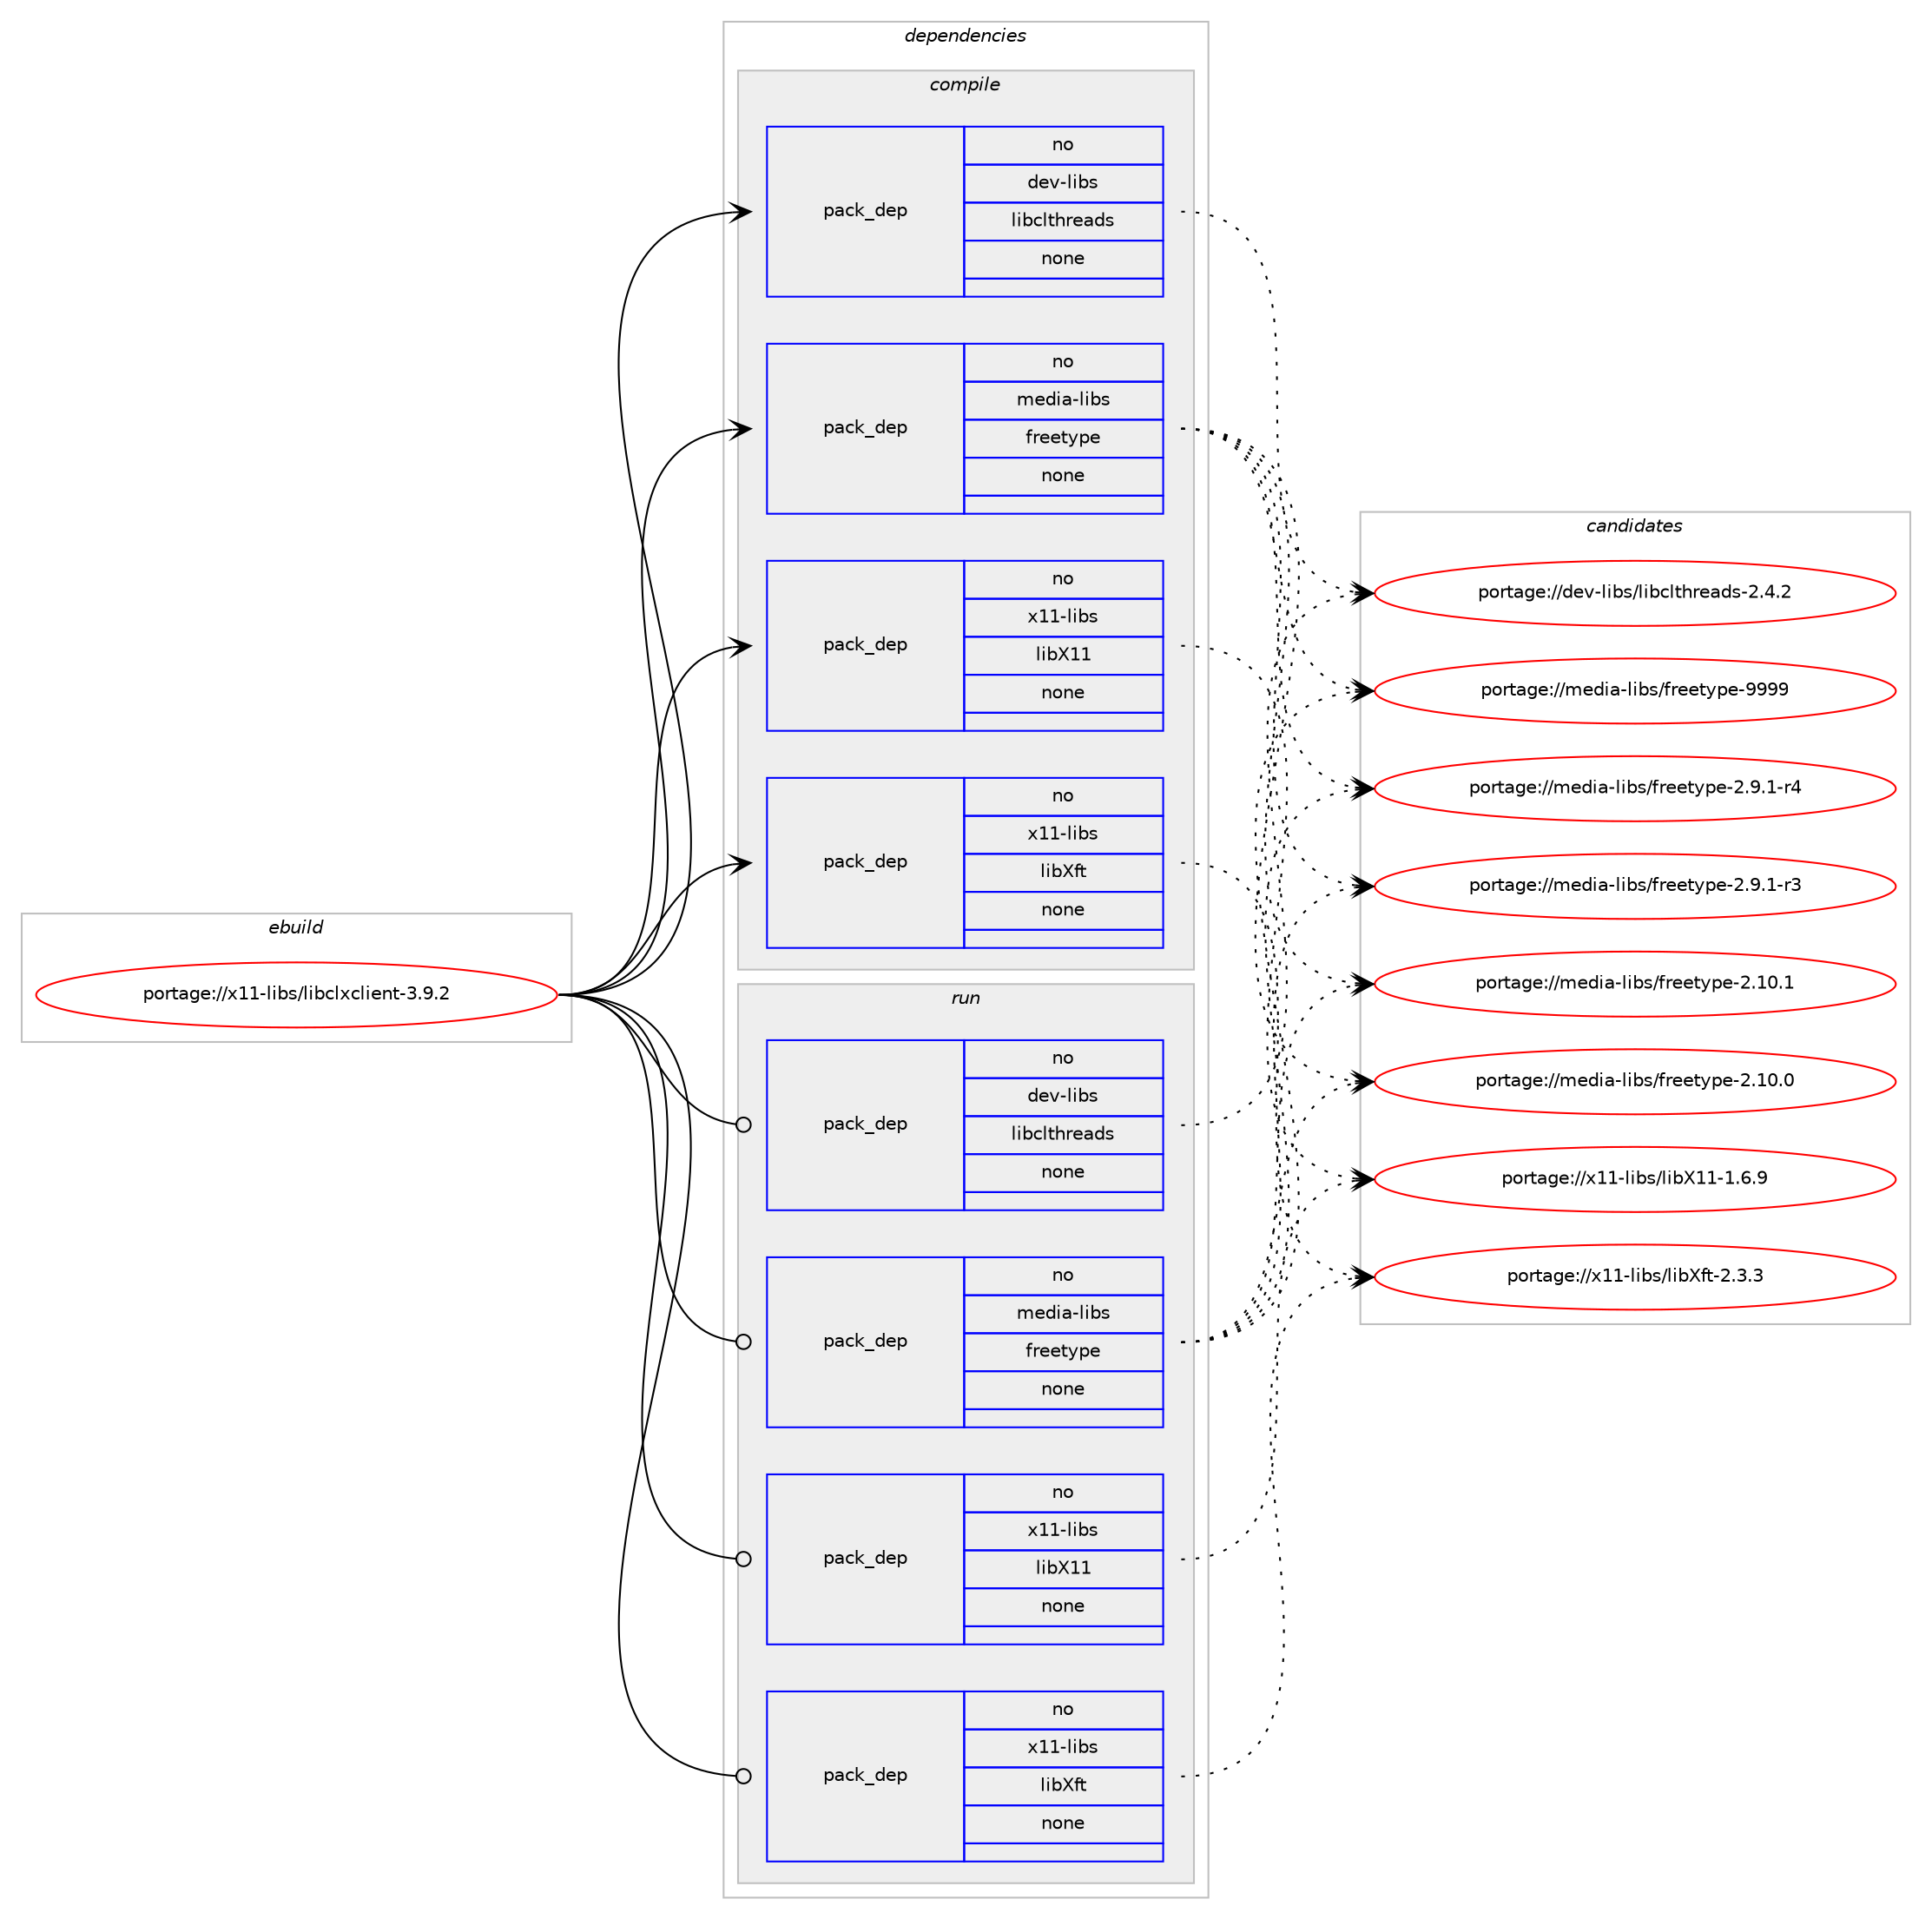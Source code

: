 digraph prolog {

# *************
# Graph options
# *************

newrank=true;
concentrate=true;
compound=true;
graph [rankdir=LR,fontname=Helvetica,fontsize=10,ranksep=1.5];#, ranksep=2.5, nodesep=0.2];
edge  [arrowhead=vee];
node  [fontname=Helvetica,fontsize=10];

# **********
# The ebuild
# **********

subgraph cluster_leftcol {
color=gray;
rank=same;
label=<<i>ebuild</i>>;
id [label="portage://x11-libs/libclxclient-3.9.2", color=red, width=4, href="../x11-libs/libclxclient-3.9.2.svg"];
}

# ****************
# The dependencies
# ****************

subgraph cluster_midcol {
color=gray;
label=<<i>dependencies</i>>;
subgraph cluster_compile {
fillcolor="#eeeeee";
style=filled;
label=<<i>compile</i>>;
subgraph pack14220 {
dependency16753 [label=<<TABLE BORDER="0" CELLBORDER="1" CELLSPACING="0" CELLPADDING="4" WIDTH="220"><TR><TD ROWSPAN="6" CELLPADDING="30">pack_dep</TD></TR><TR><TD WIDTH="110">no</TD></TR><TR><TD>dev-libs</TD></TR><TR><TD>libclthreads</TD></TR><TR><TD>none</TD></TR><TR><TD></TD></TR></TABLE>>, shape=none, color=blue];
}
id:e -> dependency16753:w [weight=20,style="solid",arrowhead="vee"];
subgraph pack14221 {
dependency16754 [label=<<TABLE BORDER="0" CELLBORDER="1" CELLSPACING="0" CELLPADDING="4" WIDTH="220"><TR><TD ROWSPAN="6" CELLPADDING="30">pack_dep</TD></TR><TR><TD WIDTH="110">no</TD></TR><TR><TD>media-libs</TD></TR><TR><TD>freetype</TD></TR><TR><TD>none</TD></TR><TR><TD></TD></TR></TABLE>>, shape=none, color=blue];
}
id:e -> dependency16754:w [weight=20,style="solid",arrowhead="vee"];
subgraph pack14222 {
dependency16755 [label=<<TABLE BORDER="0" CELLBORDER="1" CELLSPACING="0" CELLPADDING="4" WIDTH="220"><TR><TD ROWSPAN="6" CELLPADDING="30">pack_dep</TD></TR><TR><TD WIDTH="110">no</TD></TR><TR><TD>x11-libs</TD></TR><TR><TD>libX11</TD></TR><TR><TD>none</TD></TR><TR><TD></TD></TR></TABLE>>, shape=none, color=blue];
}
id:e -> dependency16755:w [weight=20,style="solid",arrowhead="vee"];
subgraph pack14223 {
dependency16756 [label=<<TABLE BORDER="0" CELLBORDER="1" CELLSPACING="0" CELLPADDING="4" WIDTH="220"><TR><TD ROWSPAN="6" CELLPADDING="30">pack_dep</TD></TR><TR><TD WIDTH="110">no</TD></TR><TR><TD>x11-libs</TD></TR><TR><TD>libXft</TD></TR><TR><TD>none</TD></TR><TR><TD></TD></TR></TABLE>>, shape=none, color=blue];
}
id:e -> dependency16756:w [weight=20,style="solid",arrowhead="vee"];
}
subgraph cluster_compileandrun {
fillcolor="#eeeeee";
style=filled;
label=<<i>compile and run</i>>;
}
subgraph cluster_run {
fillcolor="#eeeeee";
style=filled;
label=<<i>run</i>>;
subgraph pack14224 {
dependency16757 [label=<<TABLE BORDER="0" CELLBORDER="1" CELLSPACING="0" CELLPADDING="4" WIDTH="220"><TR><TD ROWSPAN="6" CELLPADDING="30">pack_dep</TD></TR><TR><TD WIDTH="110">no</TD></TR><TR><TD>dev-libs</TD></TR><TR><TD>libclthreads</TD></TR><TR><TD>none</TD></TR><TR><TD></TD></TR></TABLE>>, shape=none, color=blue];
}
id:e -> dependency16757:w [weight=20,style="solid",arrowhead="odot"];
subgraph pack14225 {
dependency16758 [label=<<TABLE BORDER="0" CELLBORDER="1" CELLSPACING="0" CELLPADDING="4" WIDTH="220"><TR><TD ROWSPAN="6" CELLPADDING="30">pack_dep</TD></TR><TR><TD WIDTH="110">no</TD></TR><TR><TD>media-libs</TD></TR><TR><TD>freetype</TD></TR><TR><TD>none</TD></TR><TR><TD></TD></TR></TABLE>>, shape=none, color=blue];
}
id:e -> dependency16758:w [weight=20,style="solid",arrowhead="odot"];
subgraph pack14226 {
dependency16759 [label=<<TABLE BORDER="0" CELLBORDER="1" CELLSPACING="0" CELLPADDING="4" WIDTH="220"><TR><TD ROWSPAN="6" CELLPADDING="30">pack_dep</TD></TR><TR><TD WIDTH="110">no</TD></TR><TR><TD>x11-libs</TD></TR><TR><TD>libX11</TD></TR><TR><TD>none</TD></TR><TR><TD></TD></TR></TABLE>>, shape=none, color=blue];
}
id:e -> dependency16759:w [weight=20,style="solid",arrowhead="odot"];
subgraph pack14227 {
dependency16760 [label=<<TABLE BORDER="0" CELLBORDER="1" CELLSPACING="0" CELLPADDING="4" WIDTH="220"><TR><TD ROWSPAN="6" CELLPADDING="30">pack_dep</TD></TR><TR><TD WIDTH="110">no</TD></TR><TR><TD>x11-libs</TD></TR><TR><TD>libXft</TD></TR><TR><TD>none</TD></TR><TR><TD></TD></TR></TABLE>>, shape=none, color=blue];
}
id:e -> dependency16760:w [weight=20,style="solid",arrowhead="odot"];
}
}

# **************
# The candidates
# **************

subgraph cluster_choices {
rank=same;
color=gray;
label=<<i>candidates</i>>;

subgraph choice14220 {
color=black;
nodesep=1;
choice100101118451081059811547108105989910811610411410197100115455046524650 [label="portage://dev-libs/libclthreads-2.4.2", color=red, width=4,href="../dev-libs/libclthreads-2.4.2.svg"];
dependency16753:e -> choice100101118451081059811547108105989910811610411410197100115455046524650:w [style=dotted,weight="100"];
}
subgraph choice14221 {
color=black;
nodesep=1;
choice109101100105974510810598115471021141011011161211121014557575757 [label="portage://media-libs/freetype-9999", color=red, width=4,href="../media-libs/freetype-9999.svg"];
choice109101100105974510810598115471021141011011161211121014550465746494511452 [label="portage://media-libs/freetype-2.9.1-r4", color=red, width=4,href="../media-libs/freetype-2.9.1-r4.svg"];
choice109101100105974510810598115471021141011011161211121014550465746494511451 [label="portage://media-libs/freetype-2.9.1-r3", color=red, width=4,href="../media-libs/freetype-2.9.1-r3.svg"];
choice1091011001059745108105981154710211410110111612111210145504649484649 [label="portage://media-libs/freetype-2.10.1", color=red, width=4,href="../media-libs/freetype-2.10.1.svg"];
choice1091011001059745108105981154710211410110111612111210145504649484648 [label="portage://media-libs/freetype-2.10.0", color=red, width=4,href="../media-libs/freetype-2.10.0.svg"];
dependency16754:e -> choice109101100105974510810598115471021141011011161211121014557575757:w [style=dotted,weight="100"];
dependency16754:e -> choice109101100105974510810598115471021141011011161211121014550465746494511452:w [style=dotted,weight="100"];
dependency16754:e -> choice109101100105974510810598115471021141011011161211121014550465746494511451:w [style=dotted,weight="100"];
dependency16754:e -> choice1091011001059745108105981154710211410110111612111210145504649484649:w [style=dotted,weight="100"];
dependency16754:e -> choice1091011001059745108105981154710211410110111612111210145504649484648:w [style=dotted,weight="100"];
}
subgraph choice14222 {
color=black;
nodesep=1;
choice120494945108105981154710810598884949454946544657 [label="portage://x11-libs/libX11-1.6.9", color=red, width=4,href="../x11-libs/libX11-1.6.9.svg"];
dependency16755:e -> choice120494945108105981154710810598884949454946544657:w [style=dotted,weight="100"];
}
subgraph choice14223 {
color=black;
nodesep=1;
choice12049494510810598115471081059888102116455046514651 [label="portage://x11-libs/libXft-2.3.3", color=red, width=4,href="../x11-libs/libXft-2.3.3.svg"];
dependency16756:e -> choice12049494510810598115471081059888102116455046514651:w [style=dotted,weight="100"];
}
subgraph choice14224 {
color=black;
nodesep=1;
choice100101118451081059811547108105989910811610411410197100115455046524650 [label="portage://dev-libs/libclthreads-2.4.2", color=red, width=4,href="../dev-libs/libclthreads-2.4.2.svg"];
dependency16757:e -> choice100101118451081059811547108105989910811610411410197100115455046524650:w [style=dotted,weight="100"];
}
subgraph choice14225 {
color=black;
nodesep=1;
choice109101100105974510810598115471021141011011161211121014557575757 [label="portage://media-libs/freetype-9999", color=red, width=4,href="../media-libs/freetype-9999.svg"];
choice109101100105974510810598115471021141011011161211121014550465746494511452 [label="portage://media-libs/freetype-2.9.1-r4", color=red, width=4,href="../media-libs/freetype-2.9.1-r4.svg"];
choice109101100105974510810598115471021141011011161211121014550465746494511451 [label="portage://media-libs/freetype-2.9.1-r3", color=red, width=4,href="../media-libs/freetype-2.9.1-r3.svg"];
choice1091011001059745108105981154710211410110111612111210145504649484649 [label="portage://media-libs/freetype-2.10.1", color=red, width=4,href="../media-libs/freetype-2.10.1.svg"];
choice1091011001059745108105981154710211410110111612111210145504649484648 [label="portage://media-libs/freetype-2.10.0", color=red, width=4,href="../media-libs/freetype-2.10.0.svg"];
dependency16758:e -> choice109101100105974510810598115471021141011011161211121014557575757:w [style=dotted,weight="100"];
dependency16758:e -> choice109101100105974510810598115471021141011011161211121014550465746494511452:w [style=dotted,weight="100"];
dependency16758:e -> choice109101100105974510810598115471021141011011161211121014550465746494511451:w [style=dotted,weight="100"];
dependency16758:e -> choice1091011001059745108105981154710211410110111612111210145504649484649:w [style=dotted,weight="100"];
dependency16758:e -> choice1091011001059745108105981154710211410110111612111210145504649484648:w [style=dotted,weight="100"];
}
subgraph choice14226 {
color=black;
nodesep=1;
choice120494945108105981154710810598884949454946544657 [label="portage://x11-libs/libX11-1.6.9", color=red, width=4,href="../x11-libs/libX11-1.6.9.svg"];
dependency16759:e -> choice120494945108105981154710810598884949454946544657:w [style=dotted,weight="100"];
}
subgraph choice14227 {
color=black;
nodesep=1;
choice12049494510810598115471081059888102116455046514651 [label="portage://x11-libs/libXft-2.3.3", color=red, width=4,href="../x11-libs/libXft-2.3.3.svg"];
dependency16760:e -> choice12049494510810598115471081059888102116455046514651:w [style=dotted,weight="100"];
}
}

}
